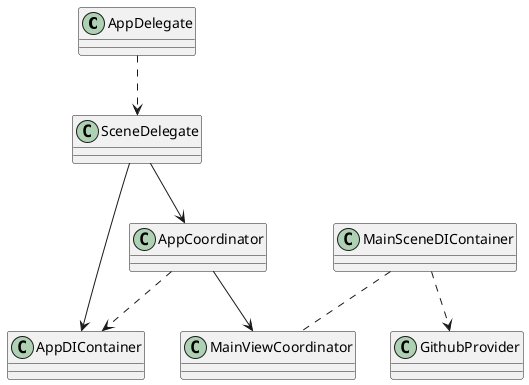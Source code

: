 @startuml
AppDelegate ..> SceneDelegate
SceneDelegate ==> AppCoordinator
SceneDelegate ==> AppDIContainer
AppCoordinator ..> AppDIContainer
'AppCoordinator .. MainSceneDIContainer
AppCoordinator ==> MainViewCoordinator
MainSceneDIContainer .. MainViewCoordinator
MainSceneDIContainer ..> GithubProvider
'MainViewCoordinator-->MainSceneDIContainer

@enduml

